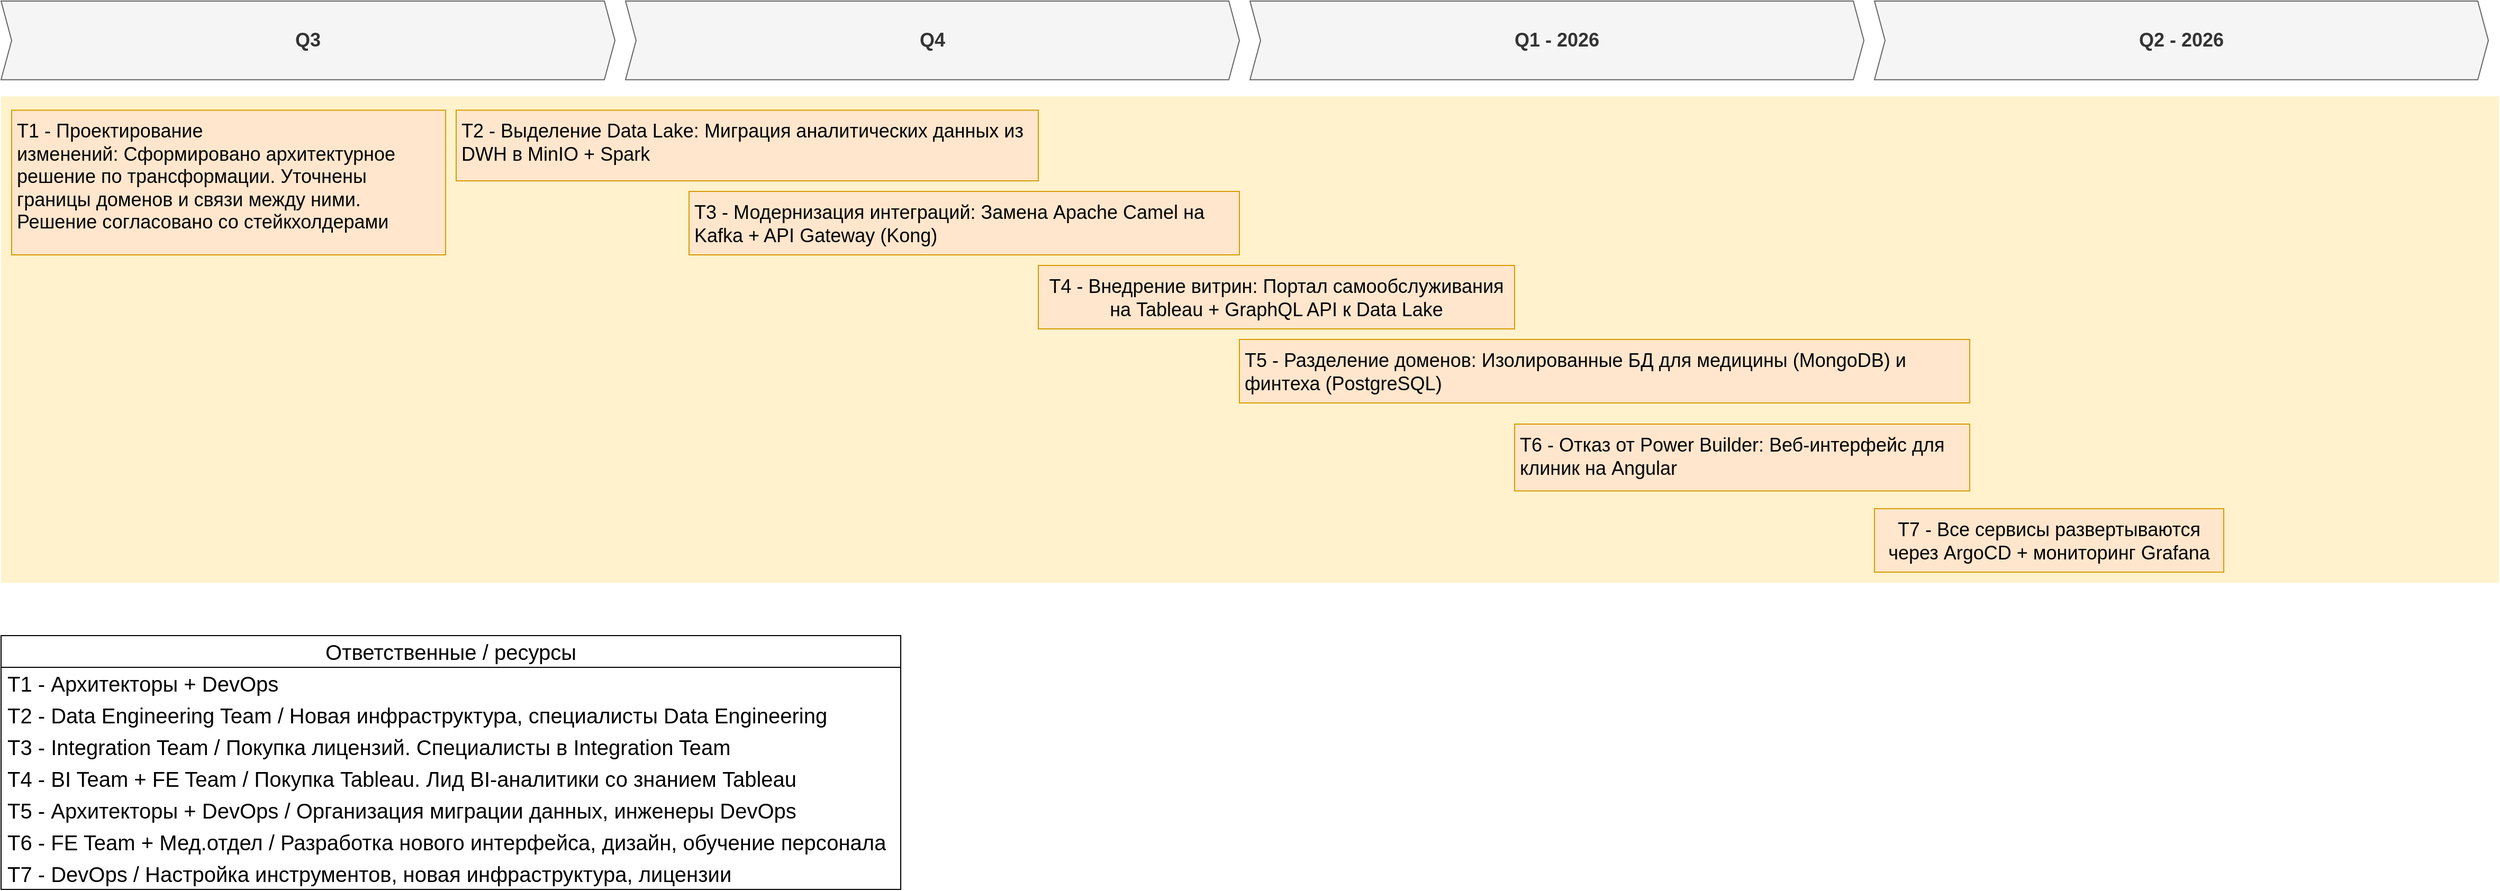 <mxfile version="22.0.3" type="device">
  <diagram id="1zcTAVt1k4KSup7FvAfL" name="Roadmap">
    <mxGraphModel dx="6263" dy="4060" grid="1" gridSize="10" guides="1" tooltips="1" connect="1" arrows="1" fold="1" page="1" pageScale="1" pageWidth="3300" pageHeight="2339" math="0" shadow="0">
      <root>
        <mxCell id="3D7FDG2aXA9G618_Kong-0" />
        <mxCell id="3D7FDG2aXA9G618_Kong-1" parent="3D7FDG2aXA9G618_Kong-0" />
        <mxCell id="wGroBH12Sy7-OgBsN0fJ-4" value="" style="shape=rect;fillColor=#fff2cc;strokeColor=none;fontSize=24;html=1;whiteSpace=wrap;align=left;verticalAlign=top;spacing=5;rounded=0;" parent="3D7FDG2aXA9G618_Kong-1" vertex="1">
          <mxGeometry x="-2500" y="-1150" width="2360" height="460" as="geometry" />
        </mxCell>
        <mxCell id="wGroBH12Sy7-OgBsN0fJ-5" value="T2 -&amp;nbsp;Выделение Data Lake:&amp;nbsp;Миграция аналитических данных из DWH в MinIO + Spark" style="shape=rect;fillColor=#ffe6cc;strokeColor=#d79b00;fontSize=18;html=1;whiteSpace=wrap;align=left;verticalAlign=top;spacing=5;rounded=0;" parent="3D7FDG2aXA9G618_Kong-1" vertex="1">
          <mxGeometry x="-2070" y="-1136.8" width="550" height="66.8" as="geometry" />
        </mxCell>
        <mxCell id="wGroBH12Sy7-OgBsN0fJ-9" value="Q3" style="shape=step;perimeter=stepPerimeter;whiteSpace=wrap;html=1;fixedSize=1;size=10;fillColor=#f5f5f5;strokeColor=#666666;fontSize=18;fontStyle=1;align=center;rounded=0;fontColor=#333333;" parent="3D7FDG2aXA9G618_Kong-1" vertex="1">
          <mxGeometry x="-2500" y="-1240" width="580" height="74.4" as="geometry" />
        </mxCell>
        <mxCell id="wGroBH12Sy7-OgBsN0fJ-15" value="Т4 -&amp;nbsp;Внедрение витрин:&amp;nbsp;Портал самообслуживания на Tableau + GraphQL API к Data Lake" style="shape=rect;fillColor=#ffe6cc;strokeColor=#d79b00;fontSize=18;html=1;whiteSpace=wrap;align=center;verticalAlign=top;spacing=5;rounded=0;" parent="3D7FDG2aXA9G618_Kong-1" vertex="1">
          <mxGeometry x="-1520" y="-990" width="450" height="60" as="geometry" />
        </mxCell>
        <mxCell id="kKSmEz--vrQykXlrNFys-2" value="T6 -&amp;nbsp;Отказ от Power Builder:&amp;nbsp;Веб-интерфейс для клиник на Angular" style="shape=rect;fillColor=#ffe6cc;strokeColor=#d79b00;fontSize=18;html=1;whiteSpace=wrap;align=left;verticalAlign=top;spacing=5;rounded=0;" parent="3D7FDG2aXA9G618_Kong-1" vertex="1">
          <mxGeometry x="-1070" y="-840" width="430" height="63.2" as="geometry" />
        </mxCell>
        <mxCell id="kKSmEz--vrQykXlrNFys-3" value="&lt;span style=&quot;text-align: left;&quot;&gt;T7 -&amp;nbsp;&lt;/span&gt;Все сервисы развертываются через ArgoCD + мониторинг Grafana" style="shape=rect;fillColor=#ffe6cc;strokeColor=#d79b00;fontSize=18;html=1;whiteSpace=wrap;align=center;verticalAlign=top;spacing=5;rounded=0;" parent="3D7FDG2aXA9G618_Kong-1" vertex="1">
          <mxGeometry x="-730" y="-760" width="330" height="60" as="geometry" />
        </mxCell>
        <mxCell id="kKSmEz--vrQykXlrNFys-9" value="Т3 -&amp;nbsp;Модернизация интеграций:&amp;nbsp;Замена Apache Camel на Kafka + API Gateway (Kong)" style="shape=rect;fillColor=#ffe6cc;strokeColor=#d79b00;fontSize=18;html=1;whiteSpace=wrap;align=left;verticalAlign=top;spacing=5;rounded=0;" parent="3D7FDG2aXA9G618_Kong-1" vertex="1">
          <mxGeometry x="-1850" y="-1060" width="520" height="60" as="geometry" />
        </mxCell>
        <mxCell id="kKSmEz--vrQykXlrNFys-10" value="T5 -&amp;nbsp;Разделение доменов:&amp;nbsp;Изолированные БД для медицины (MongoDB) и финтеха (PostgreSQL)" style="shape=rect;fillColor=#ffe6cc;strokeColor=#d79b00;fontSize=18;html=1;whiteSpace=wrap;align=left;verticalAlign=top;spacing=5;rounded=0;" parent="3D7FDG2aXA9G618_Kong-1" vertex="1">
          <mxGeometry x="-1330" y="-920" width="690" height="60" as="geometry" />
        </mxCell>
        <mxCell id="48O_-Qav6gXHvXtKYMfY-0" value="Q4" style="shape=step;perimeter=stepPerimeter;whiteSpace=wrap;html=1;fixedSize=1;size=10;fillColor=#f5f5f5;strokeColor=#666666;fontSize=18;fontStyle=1;align=center;rounded=0;fontColor=#333333;" vertex="1" parent="3D7FDG2aXA9G618_Kong-1">
          <mxGeometry x="-1910" y="-1240" width="580" height="74.4" as="geometry" />
        </mxCell>
        <mxCell id="48O_-Qav6gXHvXtKYMfY-1" value="Q1 - 2026" style="shape=step;perimeter=stepPerimeter;whiteSpace=wrap;html=1;fixedSize=1;size=10;fillColor=#f5f5f5;strokeColor=#666666;fontSize=18;fontStyle=1;align=center;rounded=0;fontColor=#333333;" vertex="1" parent="3D7FDG2aXA9G618_Kong-1">
          <mxGeometry x="-1320" y="-1240" width="580" height="74.4" as="geometry" />
        </mxCell>
        <mxCell id="48O_-Qav6gXHvXtKYMfY-2" value="Q2 - 2026" style="shape=step;perimeter=stepPerimeter;whiteSpace=wrap;html=1;fixedSize=1;size=10;fillColor=#f5f5f5;strokeColor=#666666;fontSize=18;fontStyle=1;align=center;rounded=0;fontColor=#333333;" vertex="1" parent="3D7FDG2aXA9G618_Kong-1">
          <mxGeometry x="-730" y="-1240" width="580" height="74.4" as="geometry" />
        </mxCell>
        <mxCell id="48O_-Qav6gXHvXtKYMfY-3" value="T1 -&amp;nbsp;Проектирование изменений:&amp;nbsp;Сформировано архитектурное решение по трансформации. Уточнены границы доменов и связи между ними. Решение согласовано со стейкхолдерами" style="shape=rect;fillColor=#ffe6cc;strokeColor=#d79b00;fontSize=18;html=1;whiteSpace=wrap;align=left;verticalAlign=top;spacing=5;rounded=0;" vertex="1" parent="3D7FDG2aXA9G618_Kong-1">
          <mxGeometry x="-2490" y="-1136.8" width="410" height="136.8" as="geometry" />
        </mxCell>
        <mxCell id="48O_-Qav6gXHvXtKYMfY-4" value="Ответственные / ресурсы" style="swimlane;fontStyle=0;childLayout=stackLayout;horizontal=1;startSize=30;horizontalStack=0;resizeParent=1;resizeParentMax=0;resizeLast=0;collapsible=1;marginBottom=0;whiteSpace=wrap;html=1;fontSize=20;" vertex="1" parent="3D7FDG2aXA9G618_Kong-1">
          <mxGeometry x="-2500" y="-640" width="850" height="240" as="geometry" />
        </mxCell>
        <mxCell id="48O_-Qav6gXHvXtKYMfY-5" value="Т1 -&amp;nbsp;Архитекторы + DevOps" style="text;strokeColor=none;fillColor=none;align=left;verticalAlign=middle;spacingLeft=4;spacingRight=4;overflow=hidden;points=[[0,0.5],[1,0.5]];portConstraint=eastwest;rotatable=0;whiteSpace=wrap;html=1;fontSize=20;" vertex="1" parent="48O_-Qav6gXHvXtKYMfY-4">
          <mxGeometry y="30" width="850" height="30" as="geometry" />
        </mxCell>
        <mxCell id="48O_-Qav6gXHvXtKYMfY-6" value="Т2 -&amp;nbsp;Data Engineering Team / Новая инфраструктура, специалисты Data Engineering" style="text;strokeColor=none;fillColor=none;align=left;verticalAlign=middle;spacingLeft=4;spacingRight=4;overflow=hidden;points=[[0,0.5],[1,0.5]];portConstraint=eastwest;rotatable=0;whiteSpace=wrap;html=1;fontSize=20;" vertex="1" parent="48O_-Qav6gXHvXtKYMfY-4">
          <mxGeometry y="60" width="850" height="30" as="geometry" />
        </mxCell>
        <mxCell id="48O_-Qav6gXHvXtKYMfY-7" value="Т3 -&amp;nbsp;Integration Team / Покупка лицензий. Специалисты в&amp;nbsp;Integration Team" style="text;strokeColor=none;fillColor=none;align=left;verticalAlign=middle;spacingLeft=4;spacingRight=4;overflow=hidden;points=[[0,0.5],[1,0.5]];portConstraint=eastwest;rotatable=0;whiteSpace=wrap;html=1;fontSize=20;" vertex="1" parent="48O_-Qav6gXHvXtKYMfY-4">
          <mxGeometry y="90" width="850" height="30" as="geometry" />
        </mxCell>
        <mxCell id="48O_-Qav6gXHvXtKYMfY-8" value="Т4 - BI Team + FE Team / Покупка&amp;nbsp;Tableau. Лид BI-аналитики со знанием&amp;nbsp;Tableau" style="text;strokeColor=none;fillColor=none;align=left;verticalAlign=middle;spacingLeft=4;spacingRight=4;overflow=hidden;points=[[0,0.5],[1,0.5]];portConstraint=eastwest;rotatable=0;whiteSpace=wrap;html=1;fontSize=20;" vertex="1" parent="48O_-Qav6gXHvXtKYMfY-4">
          <mxGeometry y="120" width="850" height="30" as="geometry" />
        </mxCell>
        <mxCell id="48O_-Qav6gXHvXtKYMfY-9" value="Т5 -&amp;nbsp;Архитекторы + DevOps / Организация миграции данных, инженеры DevOps&amp;nbsp;" style="text;strokeColor=none;fillColor=none;align=left;verticalAlign=middle;spacingLeft=4;spacingRight=4;overflow=hidden;points=[[0,0.5],[1,0.5]];portConstraint=eastwest;rotatable=0;whiteSpace=wrap;html=1;fontSize=20;" vertex="1" parent="48O_-Qav6gXHvXtKYMfY-4">
          <mxGeometry y="150" width="850" height="30" as="geometry" />
        </mxCell>
        <mxCell id="48O_-Qav6gXHvXtKYMfY-10" value="Т6 -&amp;nbsp;FE Team + Мед.отдел / Разработка нового интерфейса, дизайн, обучение персонала" style="text;strokeColor=none;fillColor=none;align=left;verticalAlign=middle;spacingLeft=4;spacingRight=4;overflow=hidden;points=[[0,0.5],[1,0.5]];portConstraint=eastwest;rotatable=0;whiteSpace=wrap;html=1;fontSize=20;" vertex="1" parent="48O_-Qav6gXHvXtKYMfY-4">
          <mxGeometry y="180" width="850" height="30" as="geometry" />
        </mxCell>
        <mxCell id="48O_-Qav6gXHvXtKYMfY-11" value="Т7 -&amp;nbsp;DevOps / Настройка инструментов, новая инфраструктура, лицензии" style="text;strokeColor=none;fillColor=none;align=left;verticalAlign=middle;spacingLeft=4;spacingRight=4;overflow=hidden;points=[[0,0.5],[1,0.5]];portConstraint=eastwest;rotatable=0;whiteSpace=wrap;html=1;fontSize=20;" vertex="1" parent="48O_-Qav6gXHvXtKYMfY-4">
          <mxGeometry y="210" width="850" height="30" as="geometry" />
        </mxCell>
      </root>
    </mxGraphModel>
  </diagram>
</mxfile>
